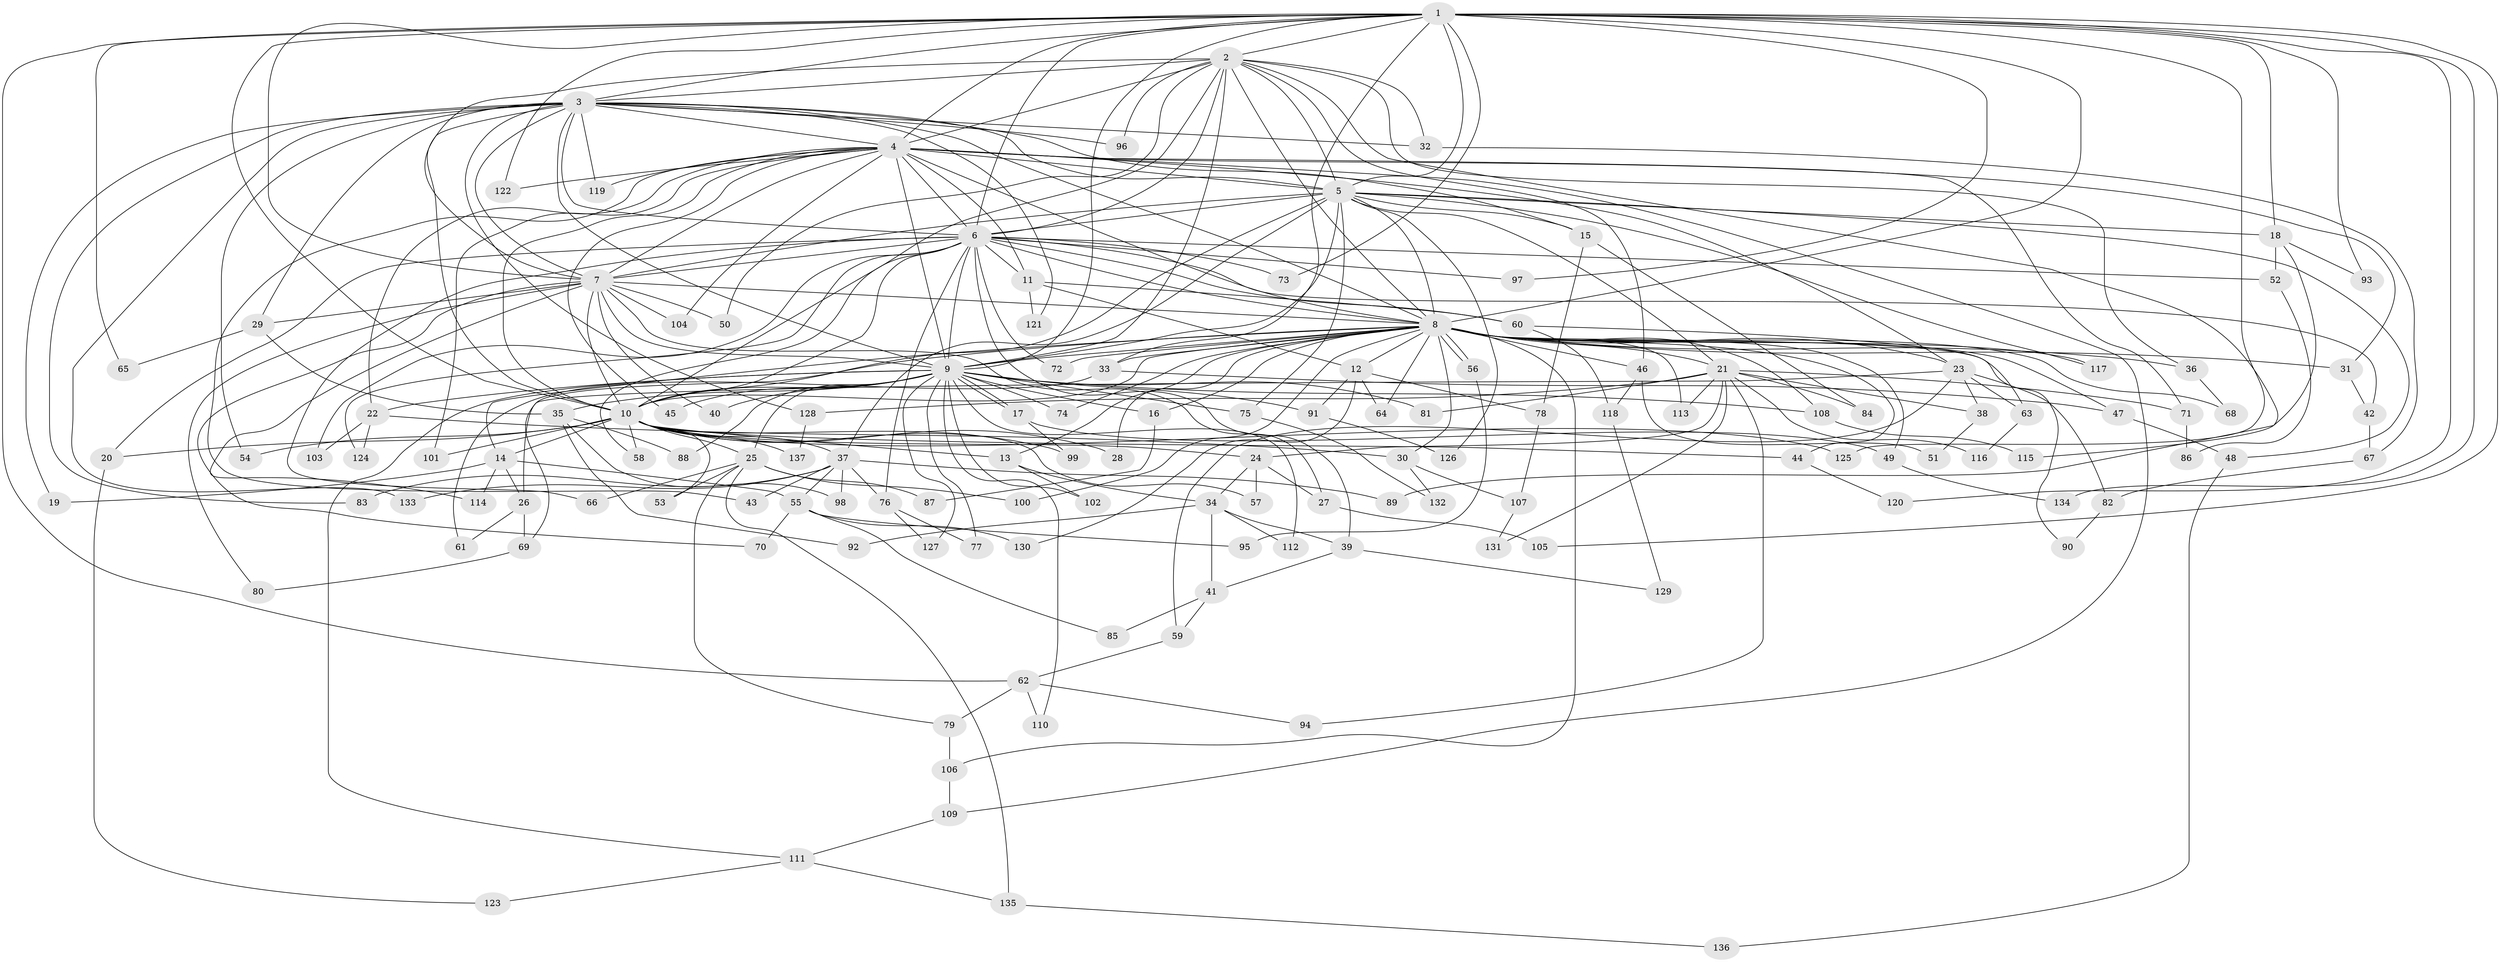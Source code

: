 // coarse degree distribution, {15: 0.018518518518518517, 20: 0.018518518518518517, 25: 0.037037037037037035, 14: 0.018518518518518517, 12: 0.037037037037037035, 23: 0.018518518518518517, 22: 0.018518518518518517, 4: 0.16666666666666666, 8: 0.05555555555555555, 7: 0.018518518518518517, 3: 0.24074074074074073, 9: 0.018518518518518517, 2: 0.2962962962962963, 6: 0.018518518518518517, 5: 0.018518518518518517}
// Generated by graph-tools (version 1.1) at 2025/17/03/04/25 18:17:19]
// undirected, 137 vertices, 299 edges
graph export_dot {
graph [start="1"]
  node [color=gray90,style=filled];
  1;
  2;
  3;
  4;
  5;
  6;
  7;
  8;
  9;
  10;
  11;
  12;
  13;
  14;
  15;
  16;
  17;
  18;
  19;
  20;
  21;
  22;
  23;
  24;
  25;
  26;
  27;
  28;
  29;
  30;
  31;
  32;
  33;
  34;
  35;
  36;
  37;
  38;
  39;
  40;
  41;
  42;
  43;
  44;
  45;
  46;
  47;
  48;
  49;
  50;
  51;
  52;
  53;
  54;
  55;
  56;
  57;
  58;
  59;
  60;
  61;
  62;
  63;
  64;
  65;
  66;
  67;
  68;
  69;
  70;
  71;
  72;
  73;
  74;
  75;
  76;
  77;
  78;
  79;
  80;
  81;
  82;
  83;
  84;
  85;
  86;
  87;
  88;
  89;
  90;
  91;
  92;
  93;
  94;
  95;
  96;
  97;
  98;
  99;
  100;
  101;
  102;
  103;
  104;
  105;
  106;
  107;
  108;
  109;
  110;
  111;
  112;
  113;
  114;
  115;
  116;
  117;
  118;
  119;
  120;
  121;
  122;
  123;
  124;
  125;
  126;
  127;
  128;
  129;
  130;
  131;
  132;
  133;
  134;
  135;
  136;
  137;
  1 -- 2;
  1 -- 3;
  1 -- 4;
  1 -- 5;
  1 -- 6;
  1 -- 7;
  1 -- 8;
  1 -- 9;
  1 -- 10;
  1 -- 18;
  1 -- 33;
  1 -- 62;
  1 -- 65;
  1 -- 73;
  1 -- 93;
  1 -- 97;
  1 -- 105;
  1 -- 120;
  1 -- 122;
  1 -- 125;
  1 -- 134;
  2 -- 3;
  2 -- 4;
  2 -- 5;
  2 -- 6;
  2 -- 7;
  2 -- 8;
  2 -- 9;
  2 -- 10;
  2 -- 32;
  2 -- 36;
  2 -- 46;
  2 -- 50;
  2 -- 89;
  2 -- 96;
  3 -- 4;
  3 -- 5;
  3 -- 6;
  3 -- 7;
  3 -- 8;
  3 -- 9;
  3 -- 10;
  3 -- 15;
  3 -- 19;
  3 -- 29;
  3 -- 32;
  3 -- 54;
  3 -- 83;
  3 -- 96;
  3 -- 119;
  3 -- 121;
  3 -- 128;
  3 -- 133;
  4 -- 5;
  4 -- 6;
  4 -- 7;
  4 -- 8;
  4 -- 9;
  4 -- 10;
  4 -- 11;
  4 -- 22;
  4 -- 23;
  4 -- 31;
  4 -- 43;
  4 -- 45;
  4 -- 71;
  4 -- 101;
  4 -- 104;
  4 -- 109;
  4 -- 119;
  4 -- 122;
  5 -- 6;
  5 -- 7;
  5 -- 8;
  5 -- 9;
  5 -- 10;
  5 -- 15;
  5 -- 18;
  5 -- 21;
  5 -- 37;
  5 -- 48;
  5 -- 75;
  5 -- 117;
  5 -- 126;
  6 -- 7;
  6 -- 8;
  6 -- 9;
  6 -- 10;
  6 -- 11;
  6 -- 20;
  6 -- 39;
  6 -- 42;
  6 -- 52;
  6 -- 58;
  6 -- 60;
  6 -- 66;
  6 -- 72;
  6 -- 73;
  6 -- 76;
  6 -- 97;
  6 -- 103;
  6 -- 124;
  7 -- 8;
  7 -- 9;
  7 -- 10;
  7 -- 27;
  7 -- 29;
  7 -- 40;
  7 -- 50;
  7 -- 70;
  7 -- 80;
  7 -- 104;
  7 -- 114;
  8 -- 9;
  8 -- 10;
  8 -- 12;
  8 -- 13;
  8 -- 14;
  8 -- 16;
  8 -- 21;
  8 -- 23;
  8 -- 28;
  8 -- 30;
  8 -- 31;
  8 -- 33;
  8 -- 36;
  8 -- 44;
  8 -- 46;
  8 -- 47;
  8 -- 49;
  8 -- 56;
  8 -- 56;
  8 -- 64;
  8 -- 68;
  8 -- 69;
  8 -- 72;
  8 -- 74;
  8 -- 90;
  8 -- 100;
  8 -- 106;
  8 -- 108;
  8 -- 113;
  8 -- 117;
  9 -- 10;
  9 -- 16;
  9 -- 17;
  9 -- 17;
  9 -- 22;
  9 -- 25;
  9 -- 35;
  9 -- 40;
  9 -- 45;
  9 -- 74;
  9 -- 75;
  9 -- 77;
  9 -- 81;
  9 -- 88;
  9 -- 91;
  9 -- 102;
  9 -- 108;
  9 -- 110;
  9 -- 111;
  9 -- 112;
  9 -- 127;
  10 -- 13;
  10 -- 14;
  10 -- 20;
  10 -- 24;
  10 -- 25;
  10 -- 28;
  10 -- 37;
  10 -- 44;
  10 -- 53;
  10 -- 54;
  10 -- 57;
  10 -- 58;
  10 -- 99;
  10 -- 101;
  10 -- 125;
  10 -- 137;
  11 -- 12;
  11 -- 60;
  11 -- 121;
  12 -- 64;
  12 -- 78;
  12 -- 91;
  12 -- 130;
  13 -- 34;
  13 -- 102;
  14 -- 19;
  14 -- 26;
  14 -- 55;
  14 -- 114;
  15 -- 78;
  15 -- 84;
  16 -- 87;
  17 -- 49;
  17 -- 99;
  18 -- 52;
  18 -- 93;
  18 -- 115;
  20 -- 123;
  21 -- 24;
  21 -- 38;
  21 -- 71;
  21 -- 81;
  21 -- 84;
  21 -- 94;
  21 -- 113;
  21 -- 116;
  21 -- 128;
  21 -- 131;
  22 -- 30;
  22 -- 103;
  22 -- 124;
  23 -- 26;
  23 -- 38;
  23 -- 59;
  23 -- 63;
  23 -- 82;
  24 -- 27;
  24 -- 34;
  24 -- 57;
  25 -- 53;
  25 -- 66;
  25 -- 79;
  25 -- 87;
  25 -- 100;
  25 -- 135;
  26 -- 61;
  26 -- 69;
  27 -- 105;
  29 -- 35;
  29 -- 65;
  30 -- 107;
  30 -- 132;
  31 -- 42;
  32 -- 67;
  33 -- 47;
  33 -- 61;
  34 -- 39;
  34 -- 41;
  34 -- 92;
  34 -- 112;
  35 -- 88;
  35 -- 92;
  35 -- 98;
  36 -- 68;
  37 -- 43;
  37 -- 55;
  37 -- 76;
  37 -- 83;
  37 -- 89;
  37 -- 98;
  37 -- 133;
  38 -- 51;
  39 -- 41;
  39 -- 129;
  41 -- 59;
  41 -- 85;
  42 -- 67;
  44 -- 120;
  46 -- 51;
  46 -- 118;
  47 -- 48;
  48 -- 136;
  49 -- 134;
  52 -- 86;
  55 -- 70;
  55 -- 85;
  55 -- 95;
  55 -- 130;
  56 -- 95;
  59 -- 62;
  60 -- 63;
  60 -- 118;
  62 -- 79;
  62 -- 94;
  62 -- 110;
  63 -- 116;
  67 -- 82;
  69 -- 80;
  71 -- 86;
  75 -- 132;
  76 -- 77;
  76 -- 127;
  78 -- 107;
  79 -- 106;
  82 -- 90;
  91 -- 126;
  106 -- 109;
  107 -- 131;
  108 -- 115;
  109 -- 111;
  111 -- 123;
  111 -- 135;
  118 -- 129;
  128 -- 137;
  135 -- 136;
}
